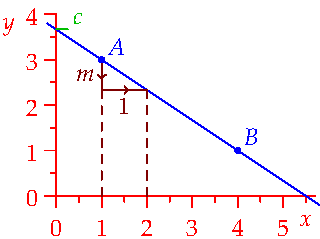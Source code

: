 settings.tex="pdflatex";

texpreamble("\usepackage{amsmath}
\usepackage{amsthm,amssymb}
\usepackage{mathpazo}
\usepackage[svgnames]{xcolor}
\usepackage{textcomp}
");
import graph;


size(160,0);

pair A=(1,3);
pair B=(4,1);
real m=(A.y-B.y)/(A.x-B.x);
real c=(B.x/(B.x-A.x))*(A.y-B.y)+B.y;

pair pt(real t){return t*A+(1-t)*B;}

draw(pt(-0.6)--pt(1.4),blue);

xaxis(0,5.7,red,RightTicks);
yaxis("$y$",0,4,red,LeftTicks());

ytick(Label("$c$",align=NE),c,heavygreen);

labelx("$x$",5.5,S,red);


draw("$m$",A--(A.x,A.y+m),brown,Arrow(Relative(0.65),arrowhead=TeXHead));
draw("$1$",(A.x,A.y+m)--(A.x+1,A.y+m),brown,Arrow(Relative(0.6),arrowhead=TeXHead));
draw((A.x,A.y+m)--(A.x,0),brown+dashed);
draw((A.x+1,A.y+m)--(A.x+1,0),brown+dashed);
dot("$A$",A,NE,blue);
dot("$B$",B,NE,blue);
